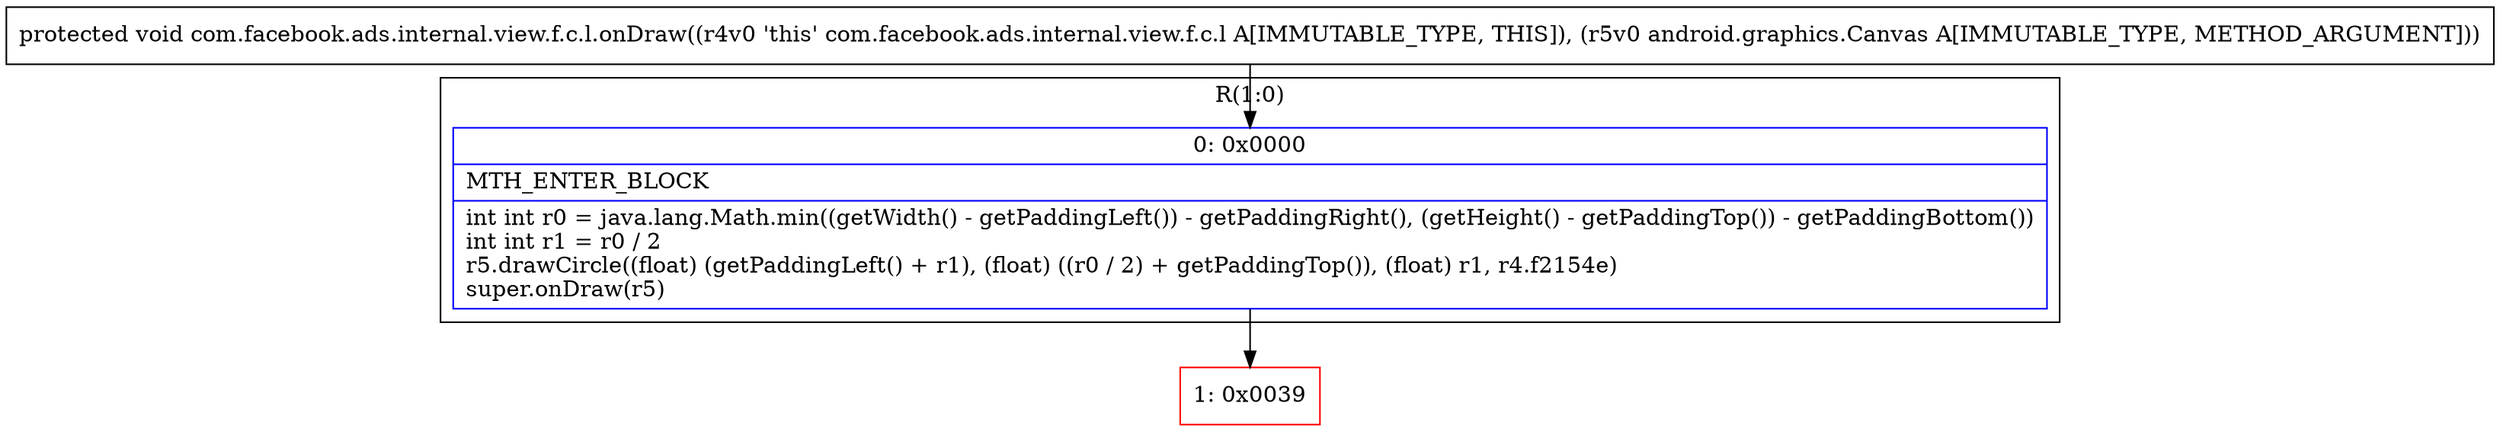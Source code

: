 digraph "CFG forcom.facebook.ads.internal.view.f.c.l.onDraw(Landroid\/graphics\/Canvas;)V" {
subgraph cluster_Region_1703893482 {
label = "R(1:0)";
node [shape=record,color=blue];
Node_0 [shape=record,label="{0\:\ 0x0000|MTH_ENTER_BLOCK\l|int int r0 = java.lang.Math.min((getWidth() \- getPaddingLeft()) \- getPaddingRight(), (getHeight() \- getPaddingTop()) \- getPaddingBottom())\lint int r1 = r0 \/ 2\lr5.drawCircle((float) (getPaddingLeft() + r1), (float) ((r0 \/ 2) + getPaddingTop()), (float) r1, r4.f2154e)\lsuper.onDraw(r5)\l}"];
}
Node_1 [shape=record,color=red,label="{1\:\ 0x0039}"];
MethodNode[shape=record,label="{protected void com.facebook.ads.internal.view.f.c.l.onDraw((r4v0 'this' com.facebook.ads.internal.view.f.c.l A[IMMUTABLE_TYPE, THIS]), (r5v0 android.graphics.Canvas A[IMMUTABLE_TYPE, METHOD_ARGUMENT])) }"];
MethodNode -> Node_0;
Node_0 -> Node_1;
}


